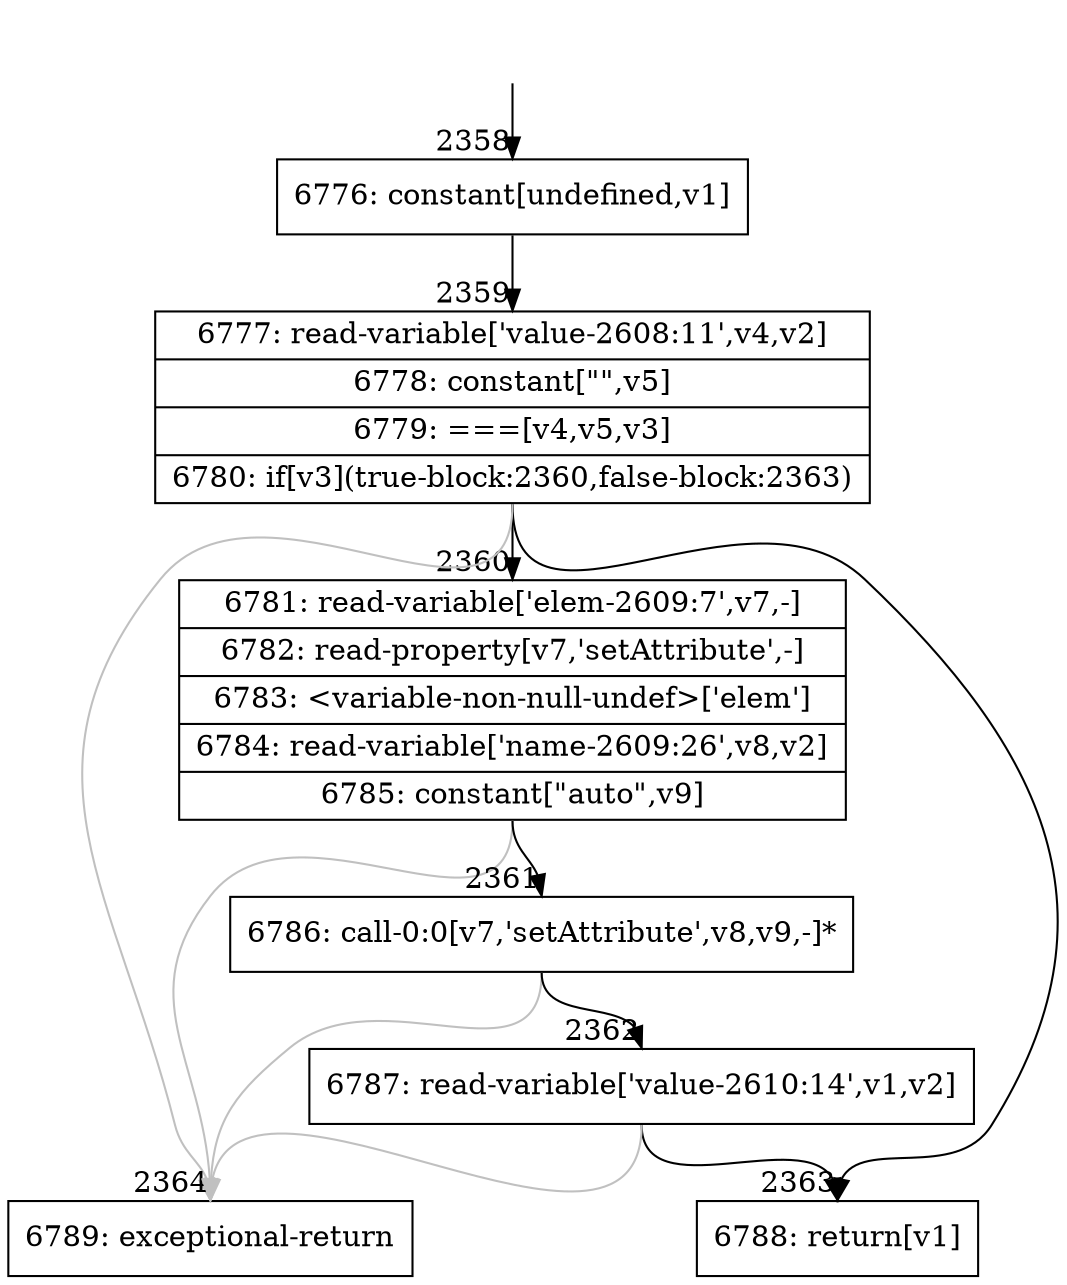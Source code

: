 digraph {
rankdir="TD"
BB_entry157[shape=none,label=""];
BB_entry157 -> BB2358 [tailport=s, headport=n, headlabel="    2358"]
BB2358 [shape=record label="{6776: constant[undefined,v1]}" ] 
BB2358 -> BB2359 [tailport=s, headport=n, headlabel="      2359"]
BB2359 [shape=record label="{6777: read-variable['value-2608:11',v4,v2]|6778: constant[\"\",v5]|6779: ===[v4,v5,v3]|6780: if[v3](true-block:2360,false-block:2363)}" ] 
BB2359 -> BB2360 [tailport=s, headport=n, headlabel="      2360"]
BB2359 -> BB2363 [tailport=s, headport=n, headlabel="      2363"]
BB2359 -> BB2364 [tailport=s, headport=n, color=gray, headlabel="      2364"]
BB2360 [shape=record label="{6781: read-variable['elem-2609:7',v7,-]|6782: read-property[v7,'setAttribute',-]|6783: \<variable-non-null-undef\>['elem']|6784: read-variable['name-2609:26',v8,v2]|6785: constant[\"auto\",v9]}" ] 
BB2360 -> BB2361 [tailport=s, headport=n, headlabel="      2361"]
BB2360 -> BB2364 [tailport=s, headport=n, color=gray]
BB2361 [shape=record label="{6786: call-0:0[v7,'setAttribute',v8,v9,-]*}" ] 
BB2361 -> BB2362 [tailport=s, headport=n, headlabel="      2362"]
BB2361 -> BB2364 [tailport=s, headport=n, color=gray]
BB2362 [shape=record label="{6787: read-variable['value-2610:14',v1,v2]}" ] 
BB2362 -> BB2363 [tailport=s, headport=n]
BB2362 -> BB2364 [tailport=s, headport=n, color=gray]
BB2363 [shape=record label="{6788: return[v1]}" ] 
BB2364 [shape=record label="{6789: exceptional-return}" ] 
}
